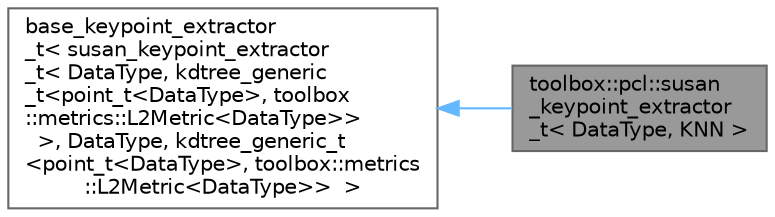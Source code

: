 digraph "toolbox::pcl::susan_keypoint_extractor_t&lt; DataType, KNN &gt;"
{
 // LATEX_PDF_SIZE
  bgcolor="transparent";
  edge [fontname=Helvetica,fontsize=10,labelfontname=Helvetica,labelfontsize=10];
  node [fontname=Helvetica,fontsize=10,shape=box,height=0.2,width=0.4];
  rankdir="LR";
  Node1 [id="Node000001",label="toolbox::pcl::susan\l_keypoint_extractor\l_t\< DataType, KNN \>",height=0.2,width=0.4,color="gray40", fillcolor="grey60", style="filled", fontcolor="black",tooltip="SUSAN (Smallest Univalue Segment Assimilating Nucleus) 3D关键点提取器 / SUSAN (Smallest Univalue Segment As..."];
  Node2 -> Node1 [id="edge1_Node000001_Node000002",dir="back",color="steelblue1",style="solid",tooltip=" "];
  Node2 [id="Node000002",label="base_keypoint_extractor\l_t\< susan_keypoint_extractor\l_t\< DataType, kdtree_generic\l_t\<point_t\<DataType\>, toolbox\l::metrics::L2Metric\<DataType\>\>\l  \>, DataType, kdtree_generic_t\l\<point_t\<DataType\>, toolbox::metrics\l::L2Metric\<DataType\>\>  \>",height=0.2,width=0.4,color="gray40", fillcolor="white", style="filled",tooltip=" "];
}
